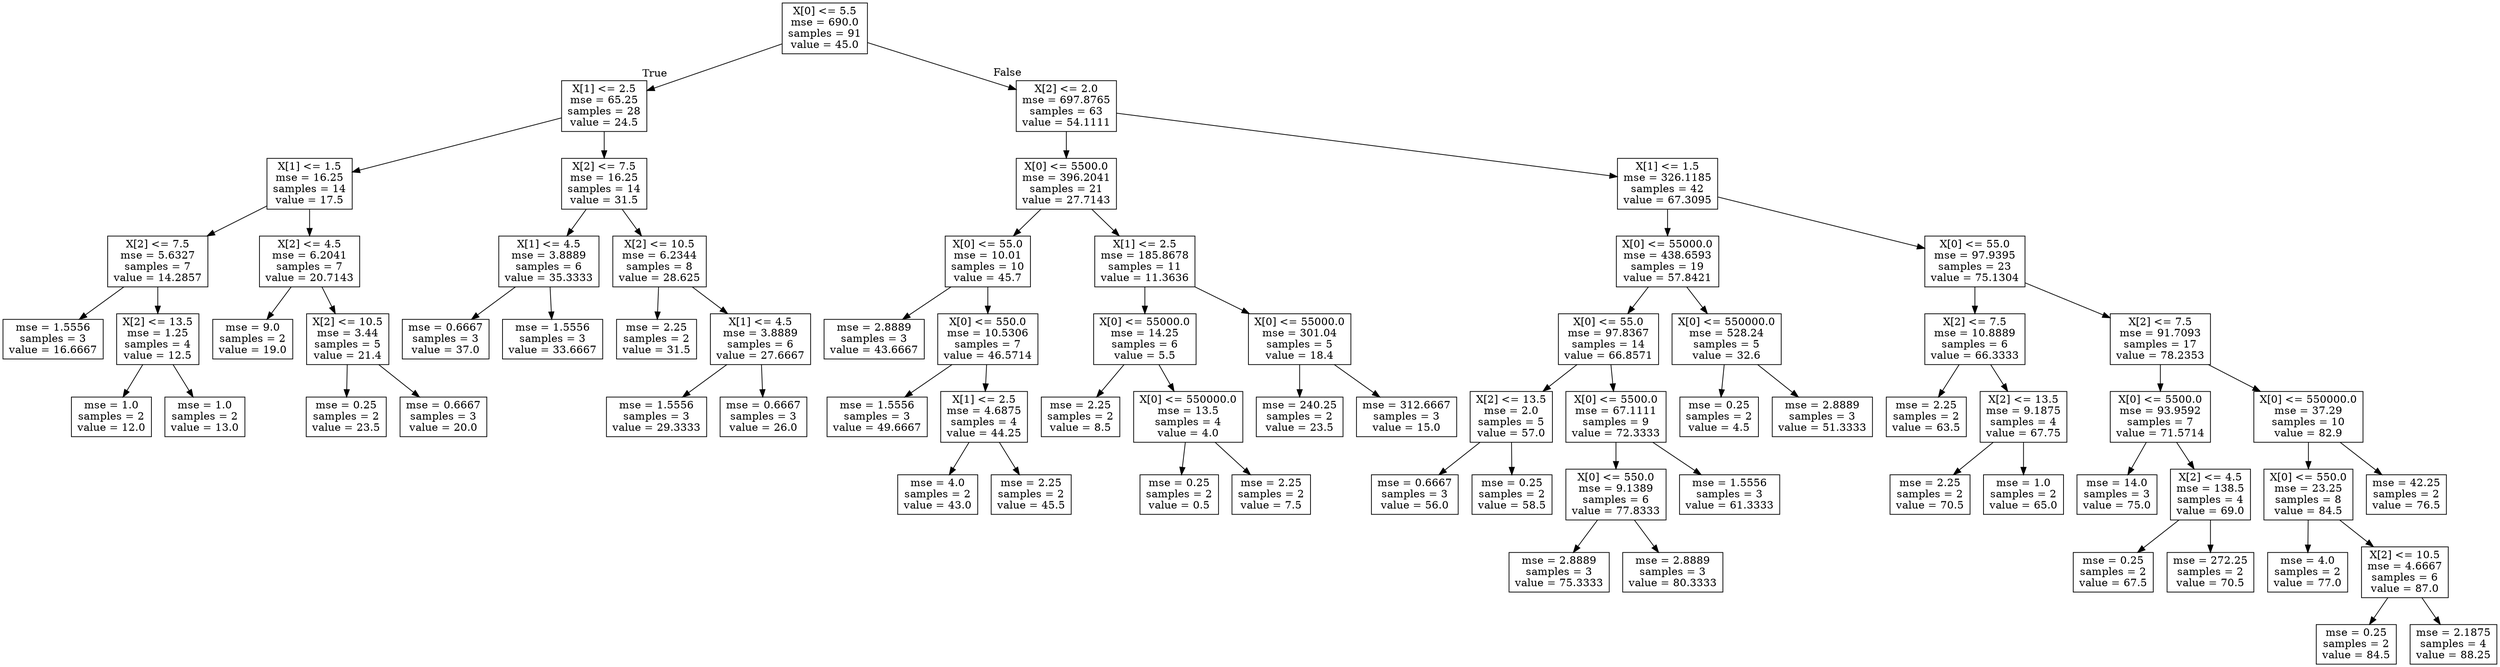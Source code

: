 digraph Tree {
node [shape=box] ;
0 [label="X[0] <= 5.5\nmse = 690.0\nsamples = 91\nvalue = 45.0"] ;
1 [label="X[1] <= 2.5\nmse = 65.25\nsamples = 28\nvalue = 24.5"] ;
0 -> 1 [labeldistance=2.5, labelangle=45, headlabel="True"] ;
2 [label="X[1] <= 1.5\nmse = 16.25\nsamples = 14\nvalue = 17.5"] ;
1 -> 2 ;
3 [label="X[2] <= 7.5\nmse = 5.6327\nsamples = 7\nvalue = 14.2857"] ;
2 -> 3 ;
4 [label="mse = 1.5556\nsamples = 3\nvalue = 16.6667"] ;
3 -> 4 ;
5 [label="X[2] <= 13.5\nmse = 1.25\nsamples = 4\nvalue = 12.5"] ;
3 -> 5 ;
6 [label="mse = 1.0\nsamples = 2\nvalue = 12.0"] ;
5 -> 6 ;
7 [label="mse = 1.0\nsamples = 2\nvalue = 13.0"] ;
5 -> 7 ;
8 [label="X[2] <= 4.5\nmse = 6.2041\nsamples = 7\nvalue = 20.7143"] ;
2 -> 8 ;
9 [label="mse = 9.0\nsamples = 2\nvalue = 19.0"] ;
8 -> 9 ;
10 [label="X[2] <= 10.5\nmse = 3.44\nsamples = 5\nvalue = 21.4"] ;
8 -> 10 ;
11 [label="mse = 0.25\nsamples = 2\nvalue = 23.5"] ;
10 -> 11 ;
12 [label="mse = 0.6667\nsamples = 3\nvalue = 20.0"] ;
10 -> 12 ;
13 [label="X[2] <= 7.5\nmse = 16.25\nsamples = 14\nvalue = 31.5"] ;
1 -> 13 ;
14 [label="X[1] <= 4.5\nmse = 3.8889\nsamples = 6\nvalue = 35.3333"] ;
13 -> 14 ;
15 [label="mse = 0.6667\nsamples = 3\nvalue = 37.0"] ;
14 -> 15 ;
16 [label="mse = 1.5556\nsamples = 3\nvalue = 33.6667"] ;
14 -> 16 ;
17 [label="X[2] <= 10.5\nmse = 6.2344\nsamples = 8\nvalue = 28.625"] ;
13 -> 17 ;
18 [label="mse = 2.25\nsamples = 2\nvalue = 31.5"] ;
17 -> 18 ;
19 [label="X[1] <= 4.5\nmse = 3.8889\nsamples = 6\nvalue = 27.6667"] ;
17 -> 19 ;
20 [label="mse = 1.5556\nsamples = 3\nvalue = 29.3333"] ;
19 -> 20 ;
21 [label="mse = 0.6667\nsamples = 3\nvalue = 26.0"] ;
19 -> 21 ;
22 [label="X[2] <= 2.0\nmse = 697.8765\nsamples = 63\nvalue = 54.1111"] ;
0 -> 22 [labeldistance=2.5, labelangle=-45, headlabel="False"] ;
23 [label="X[0] <= 5500.0\nmse = 396.2041\nsamples = 21\nvalue = 27.7143"] ;
22 -> 23 ;
24 [label="X[0] <= 55.0\nmse = 10.01\nsamples = 10\nvalue = 45.7"] ;
23 -> 24 ;
25 [label="mse = 2.8889\nsamples = 3\nvalue = 43.6667"] ;
24 -> 25 ;
26 [label="X[0] <= 550.0\nmse = 10.5306\nsamples = 7\nvalue = 46.5714"] ;
24 -> 26 ;
27 [label="mse = 1.5556\nsamples = 3\nvalue = 49.6667"] ;
26 -> 27 ;
28 [label="X[1] <= 2.5\nmse = 4.6875\nsamples = 4\nvalue = 44.25"] ;
26 -> 28 ;
29 [label="mse = 4.0\nsamples = 2\nvalue = 43.0"] ;
28 -> 29 ;
30 [label="mse = 2.25\nsamples = 2\nvalue = 45.5"] ;
28 -> 30 ;
31 [label="X[1] <= 2.5\nmse = 185.8678\nsamples = 11\nvalue = 11.3636"] ;
23 -> 31 ;
32 [label="X[0] <= 55000.0\nmse = 14.25\nsamples = 6\nvalue = 5.5"] ;
31 -> 32 ;
33 [label="mse = 2.25\nsamples = 2\nvalue = 8.5"] ;
32 -> 33 ;
34 [label="X[0] <= 550000.0\nmse = 13.5\nsamples = 4\nvalue = 4.0"] ;
32 -> 34 ;
35 [label="mse = 0.25\nsamples = 2\nvalue = 0.5"] ;
34 -> 35 ;
36 [label="mse = 2.25\nsamples = 2\nvalue = 7.5"] ;
34 -> 36 ;
37 [label="X[0] <= 55000.0\nmse = 301.04\nsamples = 5\nvalue = 18.4"] ;
31 -> 37 ;
38 [label="mse = 240.25\nsamples = 2\nvalue = 23.5"] ;
37 -> 38 ;
39 [label="mse = 312.6667\nsamples = 3\nvalue = 15.0"] ;
37 -> 39 ;
40 [label="X[1] <= 1.5\nmse = 326.1185\nsamples = 42\nvalue = 67.3095"] ;
22 -> 40 ;
41 [label="X[0] <= 55000.0\nmse = 438.6593\nsamples = 19\nvalue = 57.8421"] ;
40 -> 41 ;
42 [label="X[0] <= 55.0\nmse = 97.8367\nsamples = 14\nvalue = 66.8571"] ;
41 -> 42 ;
43 [label="X[2] <= 13.5\nmse = 2.0\nsamples = 5\nvalue = 57.0"] ;
42 -> 43 ;
44 [label="mse = 0.6667\nsamples = 3\nvalue = 56.0"] ;
43 -> 44 ;
45 [label="mse = 0.25\nsamples = 2\nvalue = 58.5"] ;
43 -> 45 ;
46 [label="X[0] <= 5500.0\nmse = 67.1111\nsamples = 9\nvalue = 72.3333"] ;
42 -> 46 ;
47 [label="X[0] <= 550.0\nmse = 9.1389\nsamples = 6\nvalue = 77.8333"] ;
46 -> 47 ;
48 [label="mse = 2.8889\nsamples = 3\nvalue = 75.3333"] ;
47 -> 48 ;
49 [label="mse = 2.8889\nsamples = 3\nvalue = 80.3333"] ;
47 -> 49 ;
50 [label="mse = 1.5556\nsamples = 3\nvalue = 61.3333"] ;
46 -> 50 ;
51 [label="X[0] <= 550000.0\nmse = 528.24\nsamples = 5\nvalue = 32.6"] ;
41 -> 51 ;
52 [label="mse = 0.25\nsamples = 2\nvalue = 4.5"] ;
51 -> 52 ;
53 [label="mse = 2.8889\nsamples = 3\nvalue = 51.3333"] ;
51 -> 53 ;
54 [label="X[0] <= 55.0\nmse = 97.9395\nsamples = 23\nvalue = 75.1304"] ;
40 -> 54 ;
55 [label="X[2] <= 7.5\nmse = 10.8889\nsamples = 6\nvalue = 66.3333"] ;
54 -> 55 ;
56 [label="mse = 2.25\nsamples = 2\nvalue = 63.5"] ;
55 -> 56 ;
57 [label="X[2] <= 13.5\nmse = 9.1875\nsamples = 4\nvalue = 67.75"] ;
55 -> 57 ;
58 [label="mse = 2.25\nsamples = 2\nvalue = 70.5"] ;
57 -> 58 ;
59 [label="mse = 1.0\nsamples = 2\nvalue = 65.0"] ;
57 -> 59 ;
60 [label="X[2] <= 7.5\nmse = 91.7093\nsamples = 17\nvalue = 78.2353"] ;
54 -> 60 ;
61 [label="X[0] <= 5500.0\nmse = 93.9592\nsamples = 7\nvalue = 71.5714"] ;
60 -> 61 ;
62 [label="mse = 14.0\nsamples = 3\nvalue = 75.0"] ;
61 -> 62 ;
63 [label="X[2] <= 4.5\nmse = 138.5\nsamples = 4\nvalue = 69.0"] ;
61 -> 63 ;
64 [label="mse = 0.25\nsamples = 2\nvalue = 67.5"] ;
63 -> 64 ;
65 [label="mse = 272.25\nsamples = 2\nvalue = 70.5"] ;
63 -> 65 ;
66 [label="X[0] <= 550000.0\nmse = 37.29\nsamples = 10\nvalue = 82.9"] ;
60 -> 66 ;
67 [label="X[0] <= 550.0\nmse = 23.25\nsamples = 8\nvalue = 84.5"] ;
66 -> 67 ;
68 [label="mse = 4.0\nsamples = 2\nvalue = 77.0"] ;
67 -> 68 ;
69 [label="X[2] <= 10.5\nmse = 4.6667\nsamples = 6\nvalue = 87.0"] ;
67 -> 69 ;
70 [label="mse = 0.25\nsamples = 2\nvalue = 84.5"] ;
69 -> 70 ;
71 [label="mse = 2.1875\nsamples = 4\nvalue = 88.25"] ;
69 -> 71 ;
72 [label="mse = 42.25\nsamples = 2\nvalue = 76.5"] ;
66 -> 72 ;
}